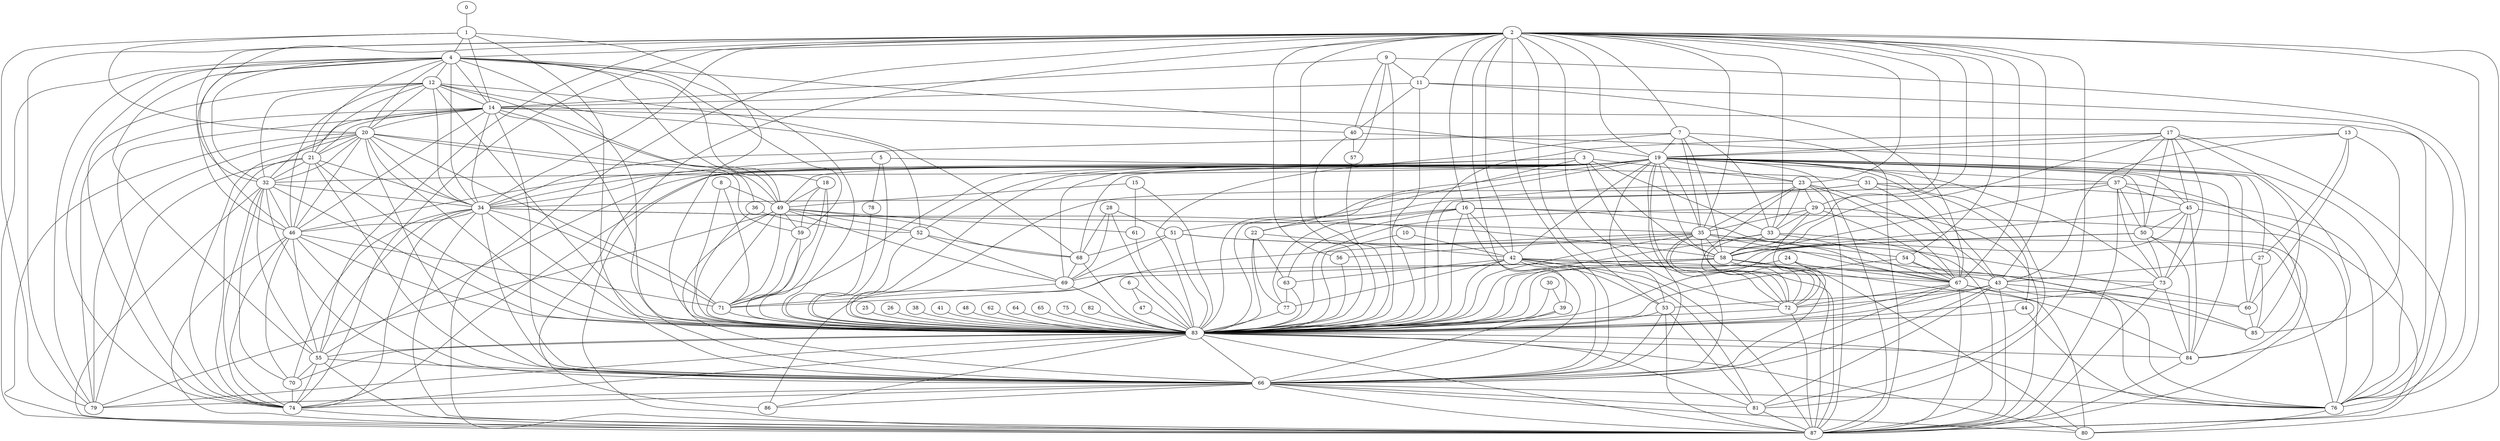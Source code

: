 graph G {
0;
1;
2;
3;
4;
5;
6;
7;
8;
9;
10;
11;
12;
13;
14;
15;
16;
17;
18;
19;
20;
21;
22;
23;
24;
25;
26;
27;
28;
29;
30;
31;
32;
33;
34;
35;
36;
37;
38;
39;
40;
41;
42;
43;
44;
45;
46;
47;
48;
49;
50;
51;
52;
53;
54;
55;
56;
57;
58;
59;
60;
61;
62;
63;
64;
65;
66;
67;
68;
69;
70;
71;
72;
73;
74;
75;
76;
77;
78;
79;
80;
81;
82;
83;
84;
85;
86;
87;
1--20 ;
1--14 ;
1--4 ;
1--79 ;
1--66 ;
1--83 ;
2--32 ;
2--55 ;
2--74 ;
2--46 ;
2--7 ;
2--4 ;
2--34 ;
2--72 ;
2--29 ;
2--23 ;
2--43 ;
2--42 ;
2--81 ;
2--53 ;
2--19 ;
2--39 ;
2--86 ;
2--16 ;
2--56 ;
2--87 ;
2--33 ;
2--58 ;
2--76 ;
2--67 ;
2--35 ;
2--54 ;
2--83 ;
2--79 ;
2--11 ;
2--66 ;
2--80 ;
3--22 ;
3--23 ;
3--72 ;
3--58 ;
3--87 ;
3--83 ;
3--33 ;
4--12 ;
4--87 ;
4--19 ;
4--74 ;
4--32 ;
4--55 ;
4--46 ;
4--34 ;
4--21 ;
4--18 ;
4--59 ;
4--49 ;
4--14 ;
4--20 ;
4--83 ;
4--79 ;
4--66 ;
5--31 ;
5--34 ;
5--83 ;
5--78 ;
6--47 ;
6--83 ;
7--35 ;
7--19 ;
7--87 ;
7--33 ;
7--34 ;
7--83 ;
7--58 ;
8--71 ;
8--49 ;
8--83 ;
9--11 ;
9--76 ;
9--14 ;
9--40 ;
9--83 ;
9--57 ;
10--42 ;
10--83 ;
11--40 ;
11--14 ;
11--67 ;
11--83 ;
11--76 ;
12--74 ;
12--32 ;
12--46 ;
12--34 ;
12--14 ;
12--21 ;
12--20 ;
12--68 ;
12--36 ;
12--52 ;
12--83 ;
13--43 ;
13--27 ;
13--85 ;
13--60 ;
13--19 ;
14--74 ;
14--32 ;
14--46 ;
14--34 ;
14--21 ;
14--49 ;
14--40 ;
14--76 ;
14--20 ;
14--83 ;
14--79 ;
14--66 ;
15--61 ;
15--49 ;
15--83 ;
16--67 ;
16--77 ;
16--63 ;
16--22 ;
16--42 ;
16--76 ;
16--66 ;
16--83 ;
17--37 ;
17--84 ;
17--19 ;
17--87 ;
17--58 ;
17--45 ;
17--73 ;
17--50 ;
17--83 ;
18--71 ;
18--59 ;
18--83 ;
18--49 ;
19--51 ;
19--23 ;
19--72 ;
19--55 ;
19--42 ;
19--81 ;
19--53 ;
19--43 ;
19--27 ;
19--85 ;
19--60 ;
19--32 ;
19--74 ;
19--35 ;
19--66 ;
19--71 ;
19--46 ;
19--34 ;
19--37 ;
19--84 ;
19--87 ;
19--58 ;
19--45 ;
19--73 ;
19--50 ;
19--68 ;
19--69 ;
19--52 ;
19--49 ;
19--83 ;
20--74 ;
20--32 ;
20--46 ;
20--34 ;
20--87 ;
20--59 ;
20--71 ;
20--21 ;
20--49 ;
20--83 ;
20--79 ;
20--66 ;
21--74 ;
21--32 ;
21--46 ;
21--34 ;
21--66 ;
21--83 ;
21--79 ;
22--77 ;
22--63 ;
22--42 ;
22--83 ;
23--43 ;
23--35 ;
23--87 ;
23--29 ;
23--67 ;
23--72 ;
23--83 ;
23--33 ;
24--67 ;
24--66 ;
24--80 ;
24--83 ;
25--83 ;
26--83 ;
27--43 ;
27--85 ;
27--60 ;
28--51 ;
28--69 ;
28--68 ;
28--83 ;
29--35 ;
29--87 ;
29--33 ;
29--72 ;
29--83 ;
29--67 ;
30--39 ;
30--83 ;
31--34 ;
31--67 ;
31--44 ;
31--76 ;
31--83 ;
32--66 ;
32--87 ;
32--70 ;
32--46 ;
32--74 ;
32--55 ;
32--34 ;
32--83 ;
33--67 ;
33--58 ;
33--72 ;
33--87 ;
33--83 ;
34--87 ;
34--35 ;
34--71 ;
34--58 ;
34--66 ;
34--70 ;
34--46 ;
34--74 ;
34--55 ;
34--83 ;
35--87 ;
35--58 ;
35--86 ;
35--66 ;
35--72 ;
35--56 ;
35--76 ;
35--67 ;
35--54 ;
35--83 ;
36--52 ;
36--83 ;
37--84 ;
37--87 ;
37--58 ;
37--45 ;
37--73 ;
37--50 ;
37--83 ;
38--83 ;
39--66 ;
39--83 ;
40--76 ;
40--83 ;
40--57 ;
41--83 ;
42--43 ;
42--66 ;
42--87 ;
42--81 ;
42--53 ;
42--77 ;
42--63 ;
42--67 ;
42--83 ;
43--72 ;
43--81 ;
43--53 ;
43--66 ;
43--87 ;
43--83 ;
43--85 ;
43--60 ;
44--76 ;
44--83 ;
45--84 ;
45--87 ;
45--58 ;
45--73 ;
45--50 ;
45--83 ;
46--66 ;
46--87 ;
46--71 ;
46--70 ;
46--74 ;
46--55 ;
46--83 ;
47--83 ;
48--83 ;
49--61 ;
49--66 ;
49--71 ;
49--59 ;
49--79 ;
49--68 ;
49--69 ;
49--52 ;
49--83 ;
50--84 ;
50--87 ;
50--58 ;
50--73 ;
50--83 ;
51--85 ;
51--60 ;
51--69 ;
51--68 ;
51--83 ;
52--68 ;
52--69 ;
52--83 ;
53--66 ;
53--87 ;
53--83 ;
53--81 ;
54--76 ;
54--67 ;
54--83 ;
55--66 ;
55--87 ;
55--70 ;
55--74 ;
56--83 ;
57--83 ;
58--71 ;
58--69 ;
58--72 ;
58--84 ;
58--73 ;
58--87 ;
58--83 ;
59--71 ;
59--83 ;
60--85 ;
61--83 ;
62--83 ;
63--77 ;
63--83 ;
64--83 ;
65--83 ;
66--74 ;
66--81 ;
66--87 ;
66--86 ;
66--67 ;
66--76 ;
66--83 ;
66--80 ;
66--79 ;
67--87 ;
67--72 ;
67--76 ;
67--80 ;
67--83 ;
68--69 ;
68--83 ;
69--71 ;
69--83 ;
70--74 ;
70--83 ;
71--83 ;
72--87 ;
72--83 ;
73--84 ;
73--87 ;
73--83 ;
74--87 ;
74--83 ;
75--83 ;
76--80 ;
76--83 ;
77--83 ;
78--83 ;
79--83 ;
80--83 ;
81--87 ;
81--83 ;
82--83 ;
83--84 ;
83--86 ;
83--87 ;
83--55 ;
84--87 ;
0--1 ;
}
